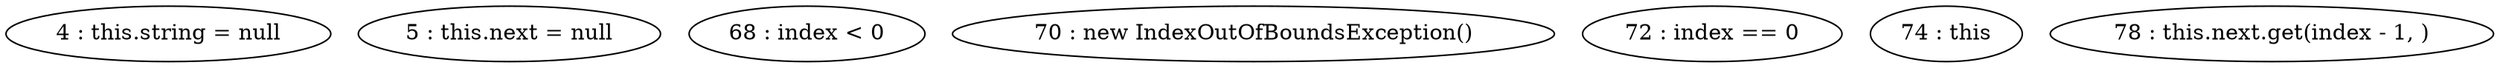 digraph G {
"4 : this.string = null"
"5 : this.next = null"
"68 : index < 0"
"70 : new IndexOutOfBoundsException()"
"72 : index == 0"
"74 : this"
"78 : this.next.get(index - 1, )"
}